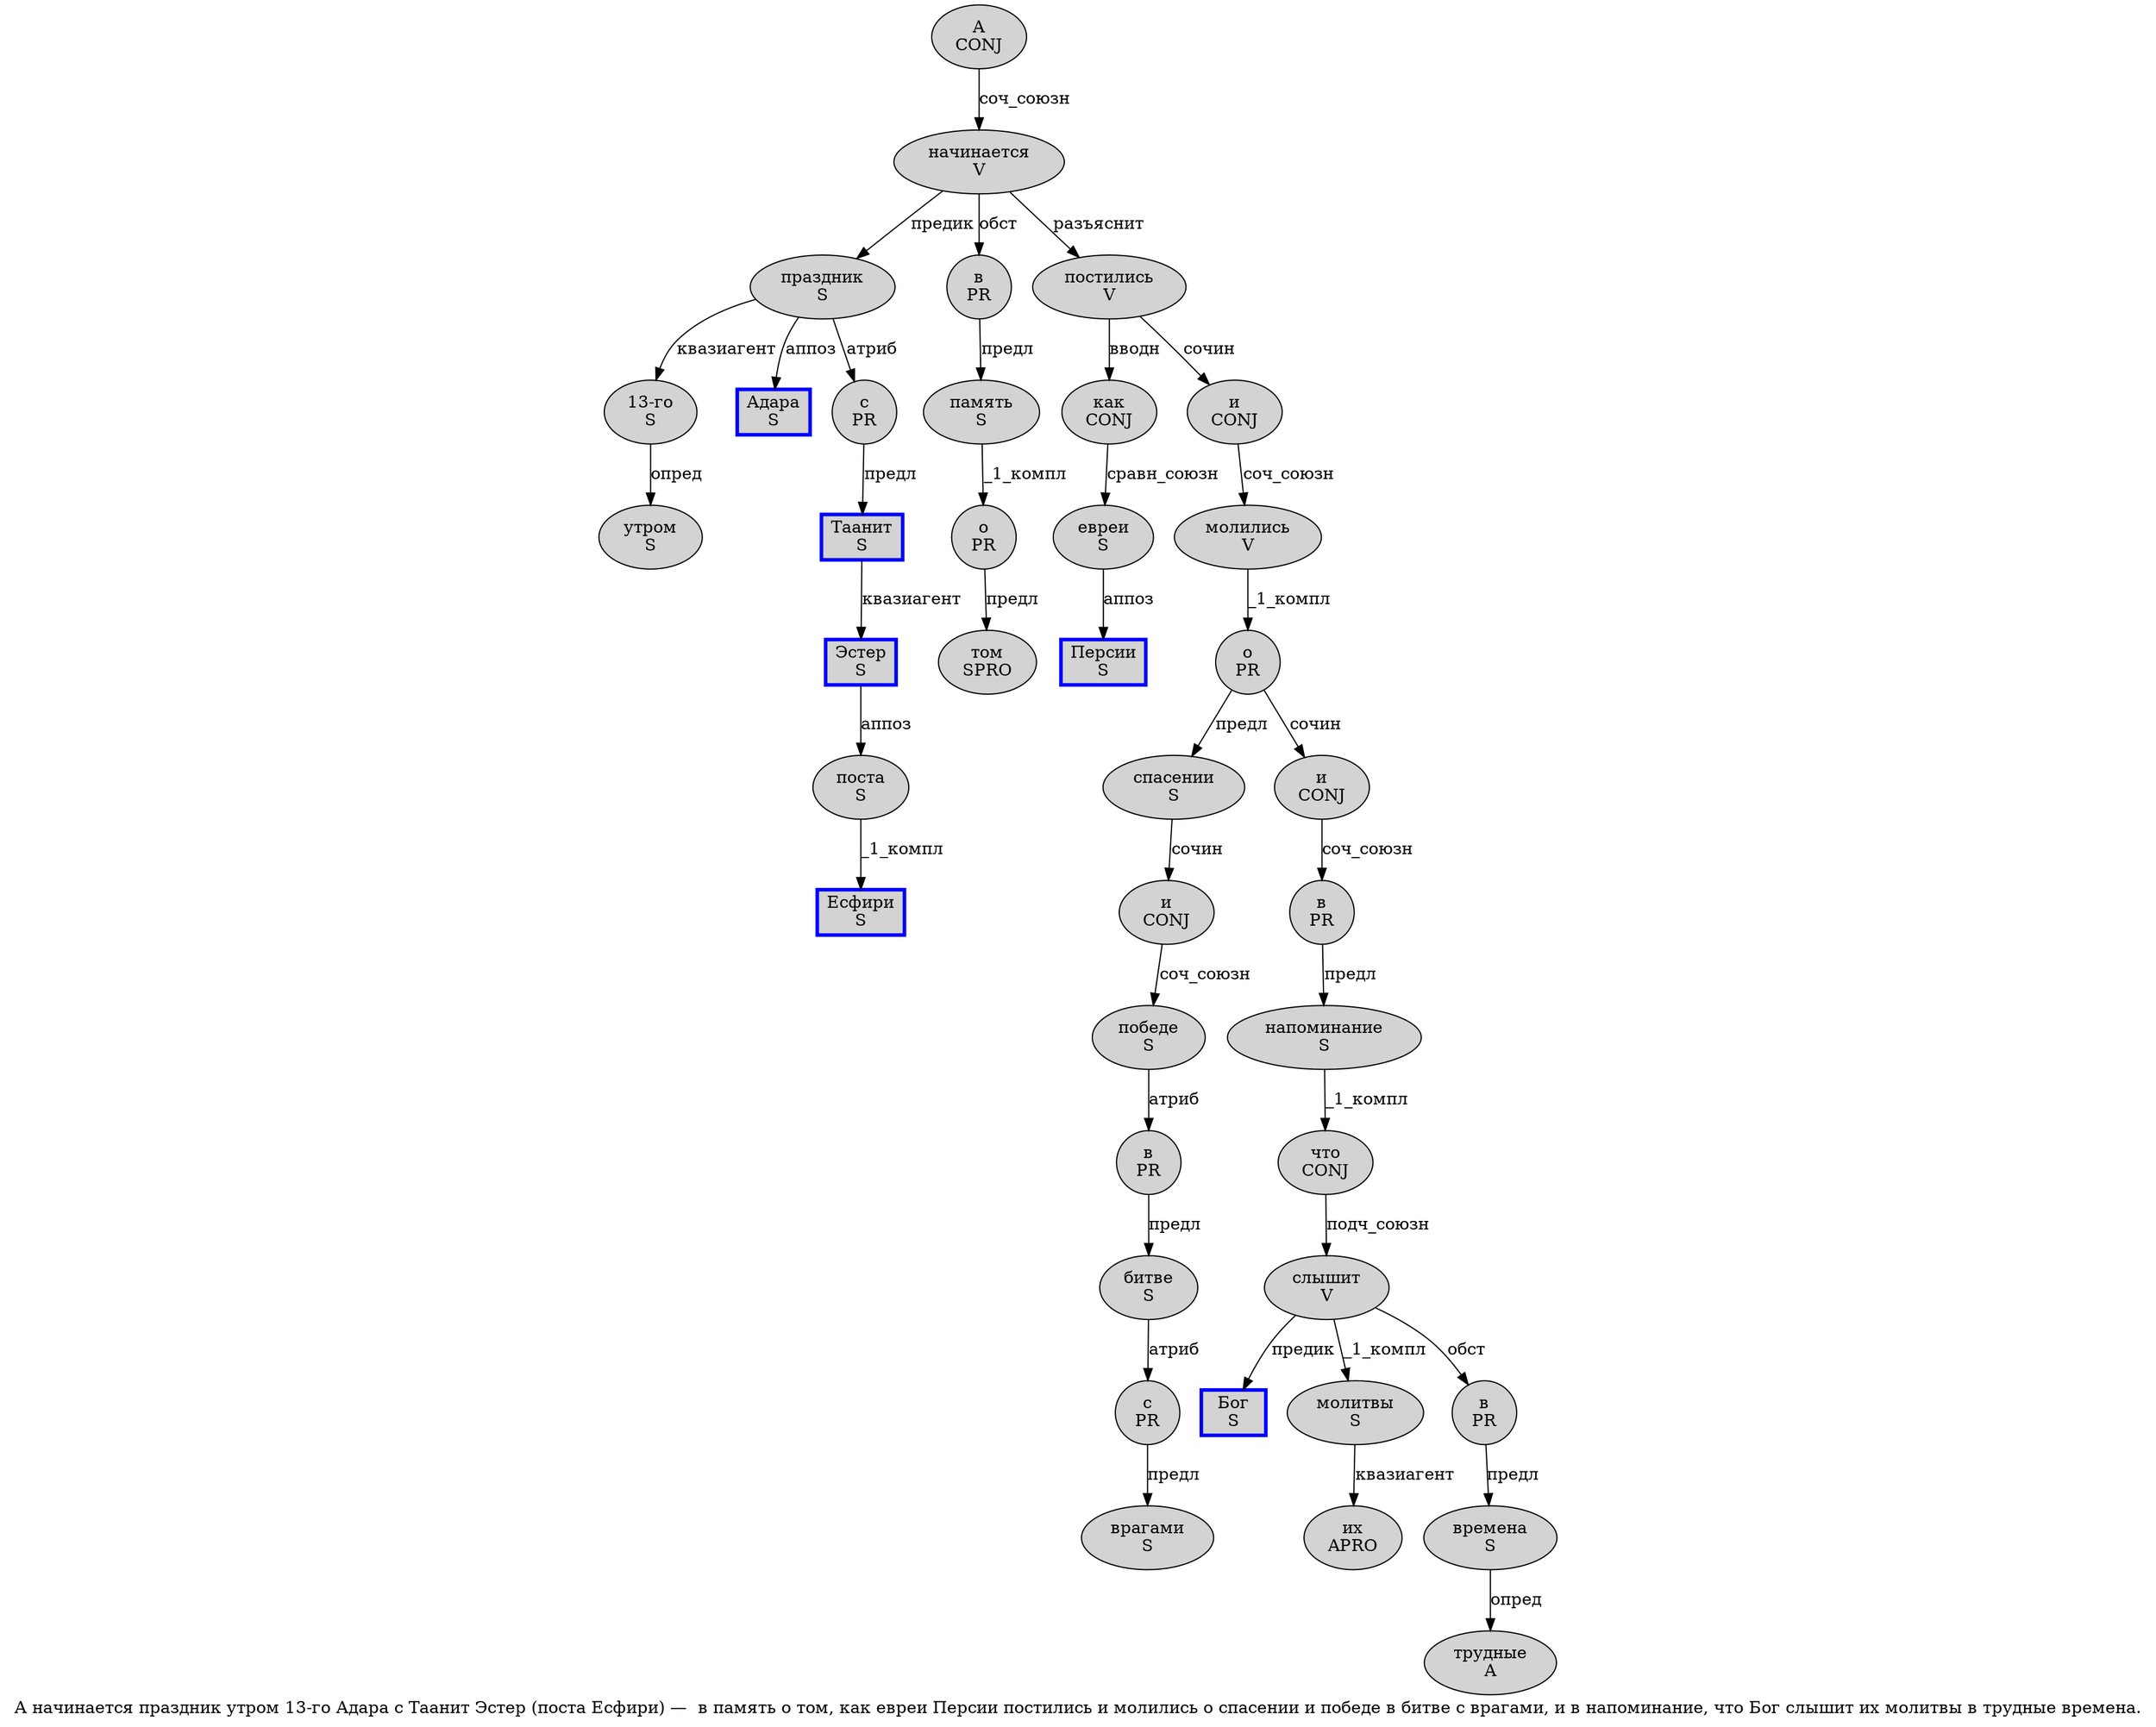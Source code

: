 digraph SENTENCE_415 {
	graph [label="А начинается праздник утром 13-го Адара с Таанит Эстер (поста Есфири) —  в память о том, как евреи Персии постились и молились о спасении и победе в битве с врагами, и в напоминание, что Бог слышит их молитвы в трудные времена."]
	node [style=filled]
		0 [label="А
CONJ" color="" fillcolor=lightgray penwidth=1 shape=ellipse]
		1 [label="начинается
V" color="" fillcolor=lightgray penwidth=1 shape=ellipse]
		2 [label="праздник
S" color="" fillcolor=lightgray penwidth=1 shape=ellipse]
		3 [label="утром
S" color="" fillcolor=lightgray penwidth=1 shape=ellipse]
		4 [label="13-го
S" color="" fillcolor=lightgray penwidth=1 shape=ellipse]
		5 [label="Адара
S" color=blue fillcolor=lightgray penwidth=3 shape=box]
		6 [label="с
PR" color="" fillcolor=lightgray penwidth=1 shape=ellipse]
		7 [label="Таанит
S" color=blue fillcolor=lightgray penwidth=3 shape=box]
		8 [label="Эстер
S" color=blue fillcolor=lightgray penwidth=3 shape=box]
		10 [label="поста
S" color="" fillcolor=lightgray penwidth=1 shape=ellipse]
		11 [label="Есфири
S" color=blue fillcolor=lightgray penwidth=3 shape=box]
		14 [label="в
PR" color="" fillcolor=lightgray penwidth=1 shape=ellipse]
		15 [label="память
S" color="" fillcolor=lightgray penwidth=1 shape=ellipse]
		16 [label="о
PR" color="" fillcolor=lightgray penwidth=1 shape=ellipse]
		17 [label="том
SPRO" color="" fillcolor=lightgray penwidth=1 shape=ellipse]
		19 [label="как
CONJ" color="" fillcolor=lightgray penwidth=1 shape=ellipse]
		20 [label="евреи
S" color="" fillcolor=lightgray penwidth=1 shape=ellipse]
		21 [label="Персии
S" color=blue fillcolor=lightgray penwidth=3 shape=box]
		22 [label="постились
V" color="" fillcolor=lightgray penwidth=1 shape=ellipse]
		23 [label="и
CONJ" color="" fillcolor=lightgray penwidth=1 shape=ellipse]
		24 [label="молились
V" color="" fillcolor=lightgray penwidth=1 shape=ellipse]
		25 [label="о
PR" color="" fillcolor=lightgray penwidth=1 shape=ellipse]
		26 [label="спасении
S" color="" fillcolor=lightgray penwidth=1 shape=ellipse]
		27 [label="и
CONJ" color="" fillcolor=lightgray penwidth=1 shape=ellipse]
		28 [label="победе
S" color="" fillcolor=lightgray penwidth=1 shape=ellipse]
		29 [label="в
PR" color="" fillcolor=lightgray penwidth=1 shape=ellipse]
		30 [label="битве
S" color="" fillcolor=lightgray penwidth=1 shape=ellipse]
		31 [label="с
PR" color="" fillcolor=lightgray penwidth=1 shape=ellipse]
		32 [label="врагами
S" color="" fillcolor=lightgray penwidth=1 shape=ellipse]
		34 [label="и
CONJ" color="" fillcolor=lightgray penwidth=1 shape=ellipse]
		35 [label="в
PR" color="" fillcolor=lightgray penwidth=1 shape=ellipse]
		36 [label="напоминание
S" color="" fillcolor=lightgray penwidth=1 shape=ellipse]
		38 [label="что
CONJ" color="" fillcolor=lightgray penwidth=1 shape=ellipse]
		39 [label="Бог
S" color=blue fillcolor=lightgray penwidth=3 shape=box]
		40 [label="слышит
V" color="" fillcolor=lightgray penwidth=1 shape=ellipse]
		41 [label="их
APRO" color="" fillcolor=lightgray penwidth=1 shape=ellipse]
		42 [label="молитвы
S" color="" fillcolor=lightgray penwidth=1 shape=ellipse]
		43 [label="в
PR" color="" fillcolor=lightgray penwidth=1 shape=ellipse]
		44 [label="трудные
A" color="" fillcolor=lightgray penwidth=1 shape=ellipse]
		45 [label="времена
S" color="" fillcolor=lightgray penwidth=1 shape=ellipse]
			30 -> 31 [label="атриб"]
			24 -> 25 [label="_1_компл"]
			20 -> 21 [label="аппоз"]
			23 -> 24 [label="соч_союзн"]
			25 -> 26 [label="предл"]
			25 -> 34 [label="сочин"]
			27 -> 28 [label="соч_союзн"]
			38 -> 40 [label="подч_союзн"]
			6 -> 7 [label="предл"]
			29 -> 30 [label="предл"]
			14 -> 15 [label="предл"]
			4 -> 3 [label="опред"]
			22 -> 19 [label="вводн"]
			22 -> 23 [label="сочин"]
			10 -> 11 [label="_1_компл"]
			19 -> 20 [label="сравн_союзн"]
			8 -> 10 [label="аппоз"]
			42 -> 41 [label="квазиагент"]
			7 -> 8 [label="квазиагент"]
			36 -> 38 [label="_1_компл"]
			34 -> 35 [label="соч_союзн"]
			2 -> 4 [label="квазиагент"]
			2 -> 5 [label="аппоз"]
			2 -> 6 [label="атриб"]
			40 -> 39 [label="предик"]
			40 -> 42 [label="_1_компл"]
			40 -> 43 [label="обст"]
			16 -> 17 [label="предл"]
			45 -> 44 [label="опред"]
			31 -> 32 [label="предл"]
			43 -> 45 [label="предл"]
			0 -> 1 [label="соч_союзн"]
			26 -> 27 [label="сочин"]
			28 -> 29 [label="атриб"]
			15 -> 16 [label="_1_компл"]
			1 -> 2 [label="предик"]
			1 -> 14 [label="обст"]
			1 -> 22 [label="разъяснит"]
			35 -> 36 [label="предл"]
}